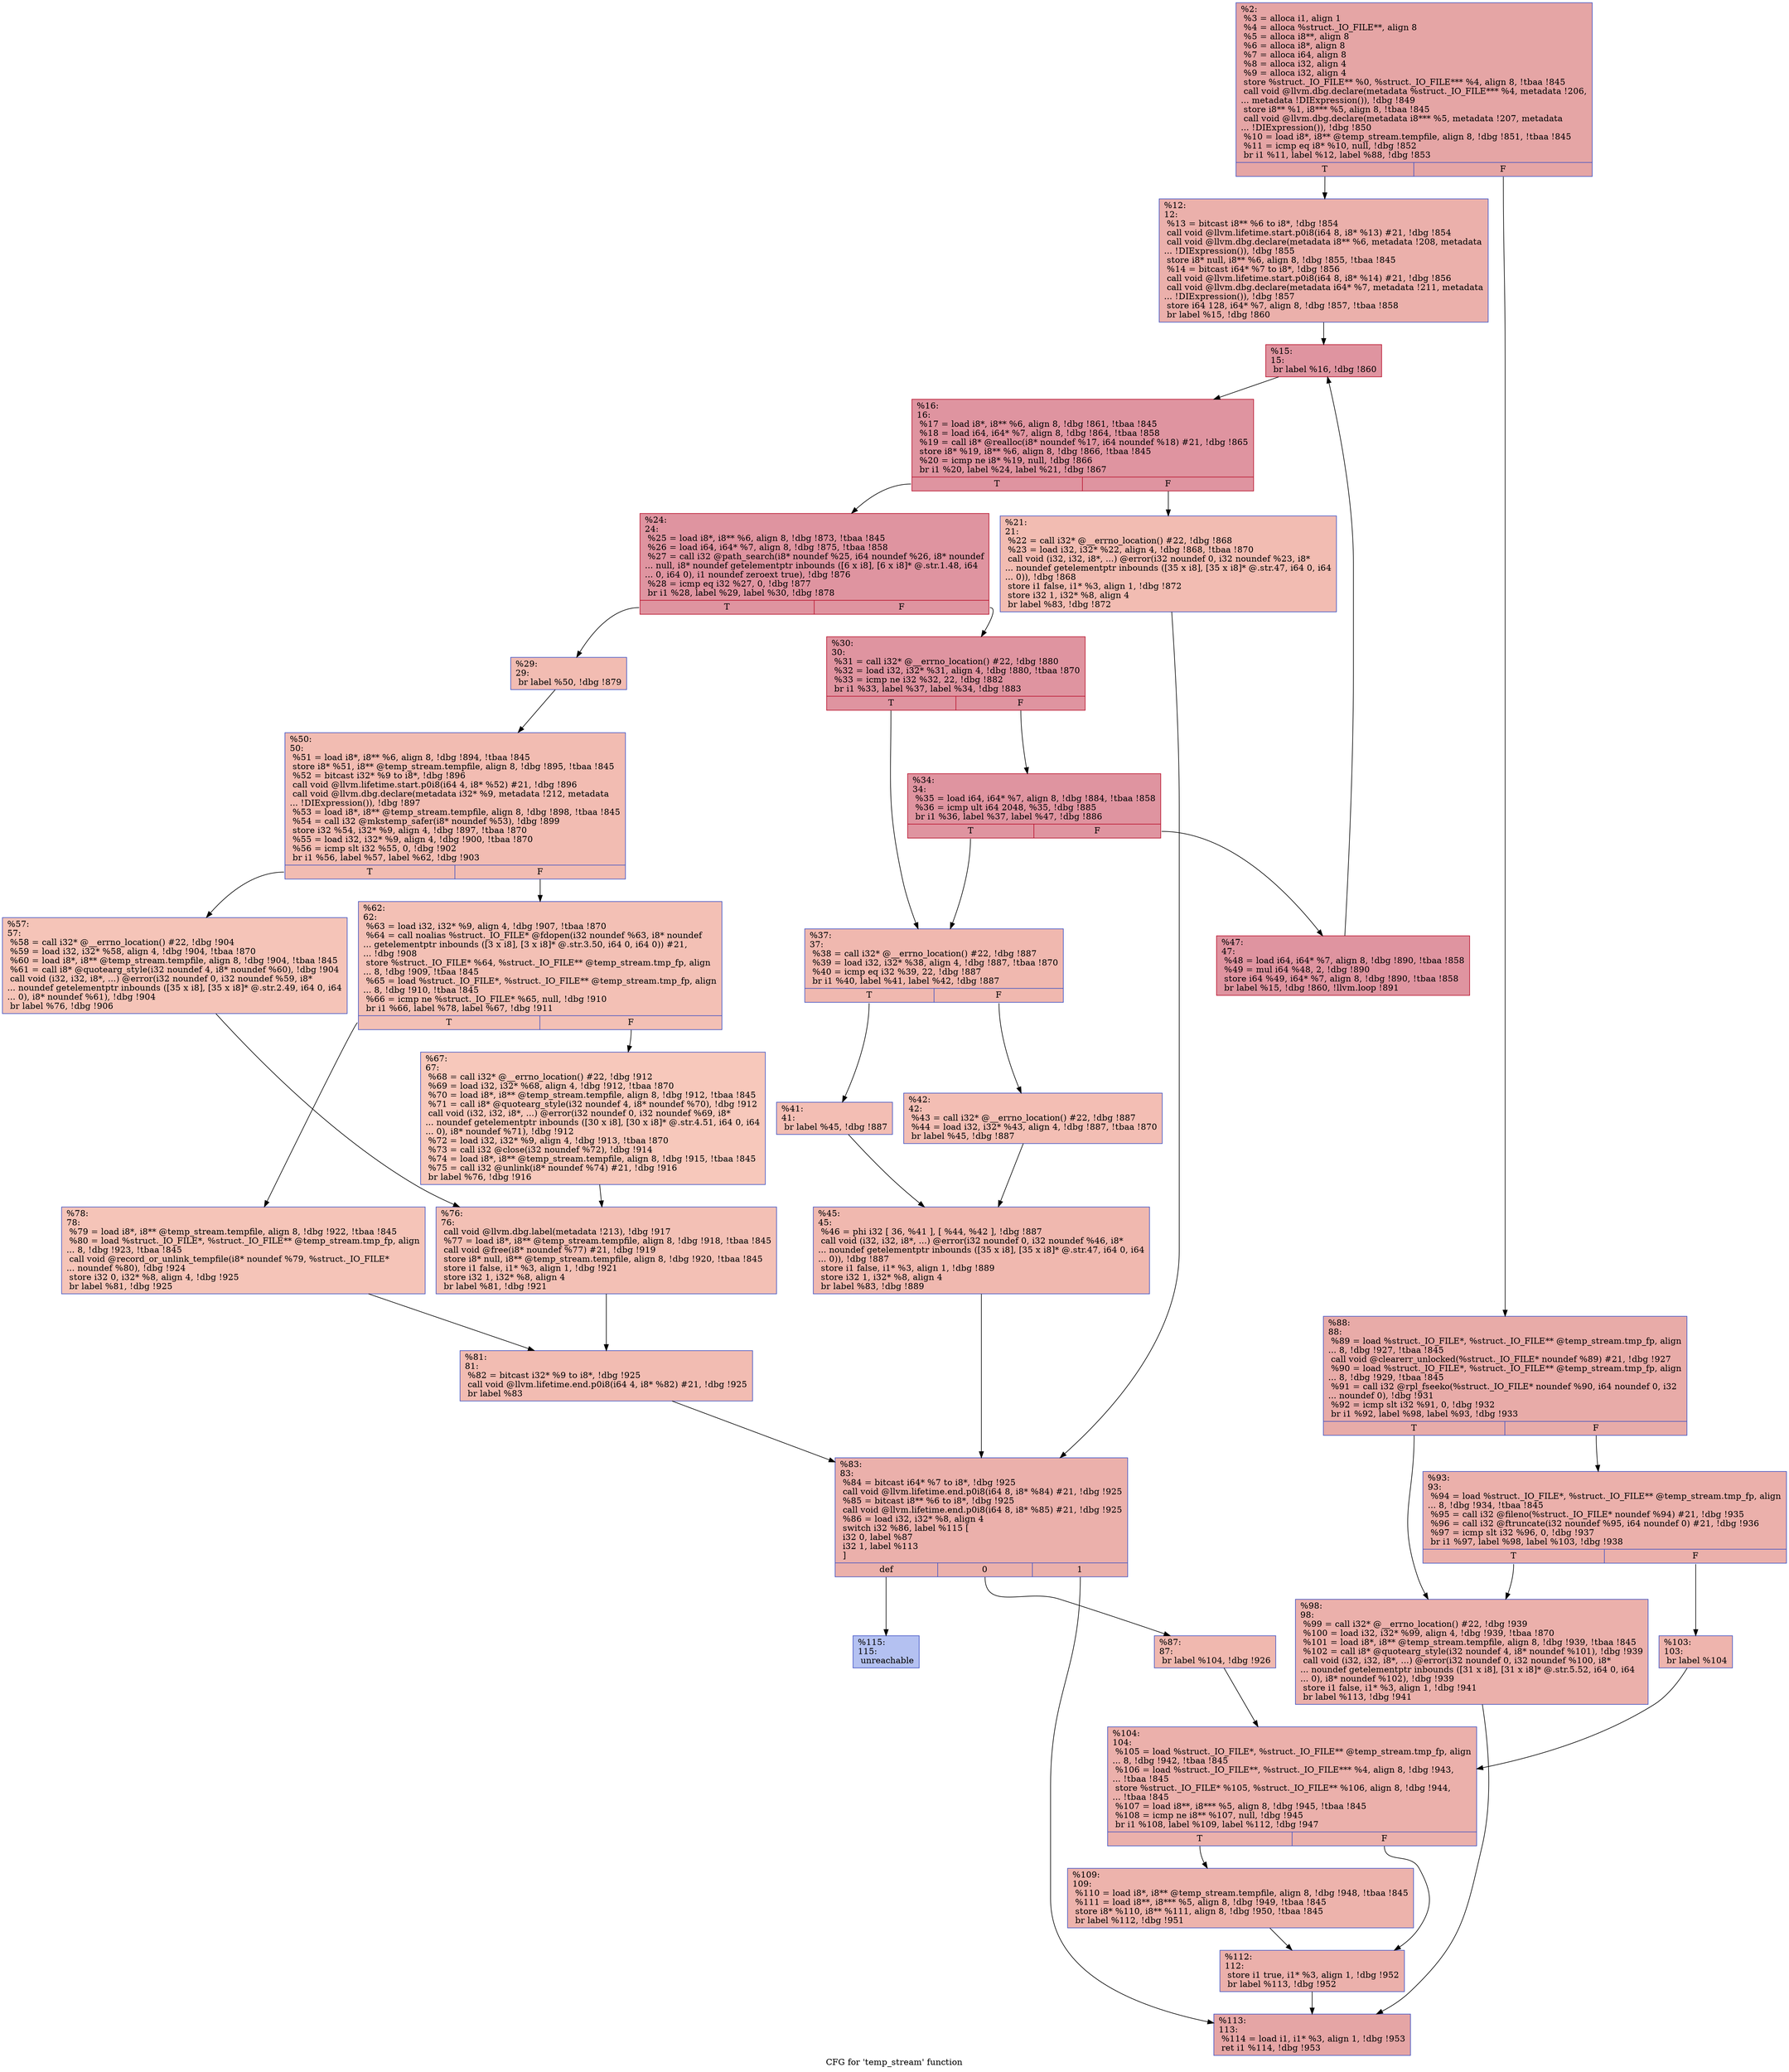 digraph "CFG for 'temp_stream' function" {
	label="CFG for 'temp_stream' function";

	Node0x2302c70 [shape=record,color="#3d50c3ff", style=filled, fillcolor="#c5333470",label="{%2:\l  %3 = alloca i1, align 1\l  %4 = alloca %struct._IO_FILE**, align 8\l  %5 = alloca i8**, align 8\l  %6 = alloca i8*, align 8\l  %7 = alloca i64, align 8\l  %8 = alloca i32, align 4\l  %9 = alloca i32, align 4\l  store %struct._IO_FILE** %0, %struct._IO_FILE*** %4, align 8, !tbaa !845\l  call void @llvm.dbg.declare(metadata %struct._IO_FILE*** %4, metadata !206,\l... metadata !DIExpression()), !dbg !849\l  store i8** %1, i8*** %5, align 8, !tbaa !845\l  call void @llvm.dbg.declare(metadata i8*** %5, metadata !207, metadata\l... !DIExpression()), !dbg !850\l  %10 = load i8*, i8** @temp_stream.tempfile, align 8, !dbg !851, !tbaa !845\l  %11 = icmp eq i8* %10, null, !dbg !852\l  br i1 %11, label %12, label %88, !dbg !853\l|{<s0>T|<s1>F}}"];
	Node0x2302c70:s0 -> Node0x2302dd0;
	Node0x2302c70:s1 -> Node0x23034b0;
	Node0x2302dd0 [shape=record,color="#3d50c3ff", style=filled, fillcolor="#d24b4070",label="{%12:\l12:                                               \l  %13 = bitcast i8** %6 to i8*, !dbg !854\l  call void @llvm.lifetime.start.p0i8(i64 8, i8* %13) #21, !dbg !854\l  call void @llvm.dbg.declare(metadata i8** %6, metadata !208, metadata\l... !DIExpression()), !dbg !855\l  store i8* null, i8** %6, align 8, !dbg !855, !tbaa !845\l  %14 = bitcast i64* %7 to i8*, !dbg !856\l  call void @llvm.lifetime.start.p0i8(i64 8, i8* %14) #21, !dbg !856\l  call void @llvm.dbg.declare(metadata i64* %7, metadata !211, metadata\l... !DIExpression()), !dbg !857\l  store i64 128, i64* %7, align 8, !dbg !857, !tbaa !858\l  br label %15, !dbg !860\l}"];
	Node0x2302dd0 -> Node0x2302e20;
	Node0x2302e20 [shape=record,color="#b70d28ff", style=filled, fillcolor="#b70d2870",label="{%15:\l15:                                               \l  br label %16, !dbg !860\l}"];
	Node0x2302e20 -> Node0x2302e70;
	Node0x2302e70 [shape=record,color="#b70d28ff", style=filled, fillcolor="#b70d2870",label="{%16:\l16:                                               \l  %17 = load i8*, i8** %6, align 8, !dbg !861, !tbaa !845\l  %18 = load i64, i64* %7, align 8, !dbg !864, !tbaa !858\l  %19 = call i8* @realloc(i8* noundef %17, i64 noundef %18) #21, !dbg !865\l  store i8* %19, i8** %6, align 8, !dbg !866, !tbaa !845\l  %20 = icmp ne i8* %19, null, !dbg !866\l  br i1 %20, label %24, label %21, !dbg !867\l|{<s0>T|<s1>F}}"];
	Node0x2302e70:s0 -> Node0x2302f10;
	Node0x2302e70:s1 -> Node0x2302ec0;
	Node0x2302ec0 [shape=record,color="#3d50c3ff", style=filled, fillcolor="#e1675170",label="{%21:\l21:                                               \l  %22 = call i32* @__errno_location() #22, !dbg !868\l  %23 = load i32, i32* %22, align 4, !dbg !868, !tbaa !870\l  call void (i32, i32, i8*, ...) @error(i32 noundef 0, i32 noundef %23, i8*\l... noundef getelementptr inbounds ([35 x i8], [35 x i8]* @.str.47, i64 0, i64\l... 0)), !dbg !868\l  store i1 false, i1* %3, align 1, !dbg !872\l  store i32 1, i32* %8, align 4\l  br label %83, !dbg !872\l}"];
	Node0x2302ec0 -> Node0x2303410;
	Node0x2302f10 [shape=record,color="#b70d28ff", style=filled, fillcolor="#b70d2870",label="{%24:\l24:                                               \l  %25 = load i8*, i8** %6, align 8, !dbg !873, !tbaa !845\l  %26 = load i64, i64* %7, align 8, !dbg !875, !tbaa !858\l  %27 = call i32 @path_search(i8* noundef %25, i64 noundef %26, i8* noundef\l... null, i8* noundef getelementptr inbounds ([6 x i8], [6 x i8]* @.str.1.48, i64\l... 0, i64 0), i1 noundef zeroext true), !dbg !876\l  %28 = icmp eq i32 %27, 0, !dbg !877\l  br i1 %28, label %29, label %30, !dbg !878\l|{<s0>T|<s1>F}}"];
	Node0x2302f10:s0 -> Node0x2302f60;
	Node0x2302f10:s1 -> Node0x2302fb0;
	Node0x2302f60 [shape=record,color="#3d50c3ff", style=filled, fillcolor="#e1675170",label="{%29:\l29:                                               \l  br label %50, !dbg !879\l}"];
	Node0x2302f60 -> Node0x23031e0;
	Node0x2302fb0 [shape=record,color="#b70d28ff", style=filled, fillcolor="#b70d2870",label="{%30:\l30:                                               \l  %31 = call i32* @__errno_location() #22, !dbg !880\l  %32 = load i32, i32* %31, align 4, !dbg !880, !tbaa !870\l  %33 = icmp ne i32 %32, 22, !dbg !882\l  br i1 %33, label %37, label %34, !dbg !883\l|{<s0>T|<s1>F}}"];
	Node0x2302fb0:s0 -> Node0x2303050;
	Node0x2302fb0:s1 -> Node0x2303000;
	Node0x2303000 [shape=record,color="#b70d28ff", style=filled, fillcolor="#b70d2870",label="{%34:\l34:                                               \l  %35 = load i64, i64* %7, align 8, !dbg !884, !tbaa !858\l  %36 = icmp ult i64 2048, %35, !dbg !885\l  br i1 %36, label %37, label %47, !dbg !886\l|{<s0>T|<s1>F}}"];
	Node0x2303000:s0 -> Node0x2303050;
	Node0x2303000:s1 -> Node0x2303190;
	Node0x2303050 [shape=record,color="#3d50c3ff", style=filled, fillcolor="#dc5d4a70",label="{%37:\l37:                                               \l  %38 = call i32* @__errno_location() #22, !dbg !887\l  %39 = load i32, i32* %38, align 4, !dbg !887, !tbaa !870\l  %40 = icmp eq i32 %39, 22, !dbg !887\l  br i1 %40, label %41, label %42, !dbg !887\l|{<s0>T|<s1>F}}"];
	Node0x2303050:s0 -> Node0x23030a0;
	Node0x2303050:s1 -> Node0x23030f0;
	Node0x23030a0 [shape=record,color="#3d50c3ff", style=filled, fillcolor="#e36c5570",label="{%41:\l41:                                               \l  br label %45, !dbg !887\l}"];
	Node0x23030a0 -> Node0x2303140;
	Node0x23030f0 [shape=record,color="#3d50c3ff", style=filled, fillcolor="#e36c5570",label="{%42:\l42:                                               \l  %43 = call i32* @__errno_location() #22, !dbg !887\l  %44 = load i32, i32* %43, align 4, !dbg !887, !tbaa !870\l  br label %45, !dbg !887\l}"];
	Node0x23030f0 -> Node0x2303140;
	Node0x2303140 [shape=record,color="#3d50c3ff", style=filled, fillcolor="#dc5d4a70",label="{%45:\l45:                                               \l  %46 = phi i32 [ 36, %41 ], [ %44, %42 ], !dbg !887\l  call void (i32, i32, i8*, ...) @error(i32 noundef 0, i32 noundef %46, i8*\l... noundef getelementptr inbounds ([35 x i8], [35 x i8]* @.str.47, i64 0, i64\l... 0)), !dbg !887\l  store i1 false, i1* %3, align 1, !dbg !889\l  store i32 1, i32* %8, align 4\l  br label %83, !dbg !889\l}"];
	Node0x2303140 -> Node0x2303410;
	Node0x2303190 [shape=record,color="#b70d28ff", style=filled, fillcolor="#b70d2870",label="{%47:\l47:                                               \l  %48 = load i64, i64* %7, align 8, !dbg !890, !tbaa !858\l  %49 = mul i64 %48, 2, !dbg !890\l  store i64 %49, i64* %7, align 8, !dbg !890, !tbaa !858\l  br label %15, !dbg !860, !llvm.loop !891\l}"];
	Node0x2303190 -> Node0x2302e20;
	Node0x23031e0 [shape=record,color="#3d50c3ff", style=filled, fillcolor="#e1675170",label="{%50:\l50:                                               \l  %51 = load i8*, i8** %6, align 8, !dbg !894, !tbaa !845\l  store i8* %51, i8** @temp_stream.tempfile, align 8, !dbg !895, !tbaa !845\l  %52 = bitcast i32* %9 to i8*, !dbg !896\l  call void @llvm.lifetime.start.p0i8(i64 4, i8* %52) #21, !dbg !896\l  call void @llvm.dbg.declare(metadata i32* %9, metadata !212, metadata\l... !DIExpression()), !dbg !897\l  %53 = load i8*, i8** @temp_stream.tempfile, align 8, !dbg !898, !tbaa !845\l  %54 = call i32 @mkstemp_safer(i8* noundef %53), !dbg !899\l  store i32 %54, i32* %9, align 4, !dbg !897, !tbaa !870\l  %55 = load i32, i32* %9, align 4, !dbg !900, !tbaa !870\l  %56 = icmp slt i32 %55, 0, !dbg !902\l  br i1 %56, label %57, label %62, !dbg !903\l|{<s0>T|<s1>F}}"];
	Node0x23031e0:s0 -> Node0x2303230;
	Node0x23031e0:s1 -> Node0x2303280;
	Node0x2303230 [shape=record,color="#3d50c3ff", style=filled, fillcolor="#e97a5f70",label="{%57:\l57:                                               \l  %58 = call i32* @__errno_location() #22, !dbg !904\l  %59 = load i32, i32* %58, align 4, !dbg !904, !tbaa !870\l  %60 = load i8*, i8** @temp_stream.tempfile, align 8, !dbg !904, !tbaa !845\l  %61 = call i8* @quotearg_style(i32 noundef 4, i8* noundef %60), !dbg !904\l  call void (i32, i32, i8*, ...) @error(i32 noundef 0, i32 noundef %59, i8*\l... noundef getelementptr inbounds ([35 x i8], [35 x i8]* @.str.2.49, i64 0, i64\l... 0), i8* noundef %61), !dbg !904\l  br label %76, !dbg !906\l}"];
	Node0x2303230 -> Node0x2303320;
	Node0x2303280 [shape=record,color="#3d50c3ff", style=filled, fillcolor="#e5705870",label="{%62:\l62:                                               \l  %63 = load i32, i32* %9, align 4, !dbg !907, !tbaa !870\l  %64 = call noalias %struct._IO_FILE* @fdopen(i32 noundef %63, i8* noundef\l... getelementptr inbounds ([3 x i8], [3 x i8]* @.str.3.50, i64 0, i64 0)) #21,\l... !dbg !908\l  store %struct._IO_FILE* %64, %struct._IO_FILE** @temp_stream.tmp_fp, align\l... 8, !dbg !909, !tbaa !845\l  %65 = load %struct._IO_FILE*, %struct._IO_FILE** @temp_stream.tmp_fp, align\l... 8, !dbg !910, !tbaa !845\l  %66 = icmp ne %struct._IO_FILE* %65, null, !dbg !910\l  br i1 %66, label %78, label %67, !dbg !911\l|{<s0>T|<s1>F}}"];
	Node0x2303280:s0 -> Node0x2303370;
	Node0x2303280:s1 -> Node0x23032d0;
	Node0x23032d0 [shape=record,color="#3d50c3ff", style=filled, fillcolor="#ed836670",label="{%67:\l67:                                               \l  %68 = call i32* @__errno_location() #22, !dbg !912\l  %69 = load i32, i32* %68, align 4, !dbg !912, !tbaa !870\l  %70 = load i8*, i8** @temp_stream.tempfile, align 8, !dbg !912, !tbaa !845\l  %71 = call i8* @quotearg_style(i32 noundef 4, i8* noundef %70), !dbg !912\l  call void (i32, i32, i8*, ...) @error(i32 noundef 0, i32 noundef %69, i8*\l... noundef getelementptr inbounds ([30 x i8], [30 x i8]* @.str.4.51, i64 0, i64\l... 0), i8* noundef %71), !dbg !912\l  %72 = load i32, i32* %9, align 4, !dbg !913, !tbaa !870\l  %73 = call i32 @close(i32 noundef %72), !dbg !914\l  %74 = load i8*, i8** @temp_stream.tempfile, align 8, !dbg !915, !tbaa !845\l  %75 = call i32 @unlink(i8* noundef %74) #21, !dbg !916\l  br label %76, !dbg !916\l}"];
	Node0x23032d0 -> Node0x2303320;
	Node0x2303320 [shape=record,color="#3d50c3ff", style=filled, fillcolor="#e5705870",label="{%76:\l76:                                               \l  call void @llvm.dbg.label(metadata !213), !dbg !917\l  %77 = load i8*, i8** @temp_stream.tempfile, align 8, !dbg !918, !tbaa !845\l  call void @free(i8* noundef %77) #21, !dbg !919\l  store i8* null, i8** @temp_stream.tempfile, align 8, !dbg !920, !tbaa !845\l  store i1 false, i1* %3, align 1, !dbg !921\l  store i32 1, i32* %8, align 4\l  br label %81, !dbg !921\l}"];
	Node0x2303320 -> Node0x23033c0;
	Node0x2303370 [shape=record,color="#3d50c3ff", style=filled, fillcolor="#e97a5f70",label="{%78:\l78:                                               \l  %79 = load i8*, i8** @temp_stream.tempfile, align 8, !dbg !922, !tbaa !845\l  %80 = load %struct._IO_FILE*, %struct._IO_FILE** @temp_stream.tmp_fp, align\l... 8, !dbg !923, !tbaa !845\l  call void @record_or_unlink_tempfile(i8* noundef %79, %struct._IO_FILE*\l... noundef %80), !dbg !924\l  store i32 0, i32* %8, align 4, !dbg !925\l  br label %81, !dbg !925\l}"];
	Node0x2303370 -> Node0x23033c0;
	Node0x23033c0 [shape=record,color="#3d50c3ff", style=filled, fillcolor="#e1675170",label="{%81:\l81:                                               \l  %82 = bitcast i32* %9 to i8*, !dbg !925\l  call void @llvm.lifetime.end.p0i8(i64 4, i8* %82) #21, !dbg !925\l  br label %83\l}"];
	Node0x23033c0 -> Node0x2303410;
	Node0x2303410 [shape=record,color="#3d50c3ff", style=filled, fillcolor="#d24b4070",label="{%83:\l83:                                               \l  %84 = bitcast i64* %7 to i8*, !dbg !925\l  call void @llvm.lifetime.end.p0i8(i64 8, i8* %84) #21, !dbg !925\l  %85 = bitcast i8** %6 to i8*, !dbg !925\l  call void @llvm.lifetime.end.p0i8(i64 8, i8* %85) #21, !dbg !925\l  %86 = load i32, i32* %8, align 4\l  switch i32 %86, label %115 [\l    i32 0, label %87\l    i32 1, label %113\l  ]\l|{<s0>def|<s1>0|<s2>1}}"];
	Node0x2303410:s0 -> Node0x2303730;
	Node0x2303410:s1 -> Node0x2303460;
	Node0x2303410:s2 -> Node0x23036e0;
	Node0x2303460 [shape=record,color="#3d50c3ff", style=filled, fillcolor="#dc5d4a70",label="{%87:\l87:                                               \l  br label %104, !dbg !926\l}"];
	Node0x2303460 -> Node0x23035f0;
	Node0x23034b0 [shape=record,color="#3d50c3ff", style=filled, fillcolor="#cc403a70",label="{%88:\l88:                                               \l  %89 = load %struct._IO_FILE*, %struct._IO_FILE** @temp_stream.tmp_fp, align\l... 8, !dbg !927, !tbaa !845\l  call void @clearerr_unlocked(%struct._IO_FILE* noundef %89) #21, !dbg !927\l  %90 = load %struct._IO_FILE*, %struct._IO_FILE** @temp_stream.tmp_fp, align\l... 8, !dbg !929, !tbaa !845\l  %91 = call i32 @rpl_fseeko(%struct._IO_FILE* noundef %90, i64 noundef 0, i32\l... noundef 0), !dbg !931\l  %92 = icmp slt i32 %91, 0, !dbg !932\l  br i1 %92, label %98, label %93, !dbg !933\l|{<s0>T|<s1>F}}"];
	Node0x23034b0:s0 -> Node0x2303550;
	Node0x23034b0:s1 -> Node0x2303500;
	Node0x2303500 [shape=record,color="#3d50c3ff", style=filled, fillcolor="#d24b4070",label="{%93:\l93:                                               \l  %94 = load %struct._IO_FILE*, %struct._IO_FILE** @temp_stream.tmp_fp, align\l... 8, !dbg !934, !tbaa !845\l  %95 = call i32 @fileno(%struct._IO_FILE* noundef %94) #21, !dbg !935\l  %96 = call i32 @ftruncate(i32 noundef %95, i64 noundef 0) #21, !dbg !936\l  %97 = icmp slt i32 %96, 0, !dbg !937\l  br i1 %97, label %98, label %103, !dbg !938\l|{<s0>T|<s1>F}}"];
	Node0x2303500:s0 -> Node0x2303550;
	Node0x2303500:s1 -> Node0x23035a0;
	Node0x2303550 [shape=record,color="#3d50c3ff", style=filled, fillcolor="#d24b4070",label="{%98:\l98:                                               \l  %99 = call i32* @__errno_location() #22, !dbg !939\l  %100 = load i32, i32* %99, align 4, !dbg !939, !tbaa !870\l  %101 = load i8*, i8** @temp_stream.tempfile, align 8, !dbg !939, !tbaa !845\l  %102 = call i8* @quotearg_style(i32 noundef 4, i8* noundef %101), !dbg !939\l  call void (i32, i32, i8*, ...) @error(i32 noundef 0, i32 noundef %100, i8*\l... noundef getelementptr inbounds ([31 x i8], [31 x i8]* @.str.5.52, i64 0, i64\l... 0), i8* noundef %102), !dbg !939\l  store i1 false, i1* %3, align 1, !dbg !941\l  br label %113, !dbg !941\l}"];
	Node0x2303550 -> Node0x23036e0;
	Node0x23035a0 [shape=record,color="#3d50c3ff", style=filled, fillcolor="#d8564670",label="{%103:\l103:                                              \l  br label %104\l}"];
	Node0x23035a0 -> Node0x23035f0;
	Node0x23035f0 [shape=record,color="#3d50c3ff", style=filled, fillcolor="#d24b4070",label="{%104:\l104:                                              \l  %105 = load %struct._IO_FILE*, %struct._IO_FILE** @temp_stream.tmp_fp, align\l... 8, !dbg !942, !tbaa !845\l  %106 = load %struct._IO_FILE**, %struct._IO_FILE*** %4, align 8, !dbg !943,\l... !tbaa !845\l  store %struct._IO_FILE* %105, %struct._IO_FILE** %106, align 8, !dbg !944,\l... !tbaa !845\l  %107 = load i8**, i8*** %5, align 8, !dbg !945, !tbaa !845\l  %108 = icmp ne i8** %107, null, !dbg !945\l  br i1 %108, label %109, label %112, !dbg !947\l|{<s0>T|<s1>F}}"];
	Node0x23035f0:s0 -> Node0x2303640;
	Node0x23035f0:s1 -> Node0x2303690;
	Node0x2303640 [shape=record,color="#3d50c3ff", style=filled, fillcolor="#d6524470",label="{%109:\l109:                                              \l  %110 = load i8*, i8** @temp_stream.tempfile, align 8, !dbg !948, !tbaa !845\l  %111 = load i8**, i8*** %5, align 8, !dbg !949, !tbaa !845\l  store i8* %110, i8** %111, align 8, !dbg !950, !tbaa !845\l  br label %112, !dbg !951\l}"];
	Node0x2303640 -> Node0x2303690;
	Node0x2303690 [shape=record,color="#3d50c3ff", style=filled, fillcolor="#d24b4070",label="{%112:\l112:                                              \l  store i1 true, i1* %3, align 1, !dbg !952\l  br label %113, !dbg !952\l}"];
	Node0x2303690 -> Node0x23036e0;
	Node0x23036e0 [shape=record,color="#3d50c3ff", style=filled, fillcolor="#c5333470",label="{%113:\l113:                                              \l  %114 = load i1, i1* %3, align 1, !dbg !953\l  ret i1 %114, !dbg !953\l}"];
	Node0x2303730 [shape=record,color="#3d50c3ff", style=filled, fillcolor="#5572df70",label="{%115:\l115:                                              \l  unreachable\l}"];
}
